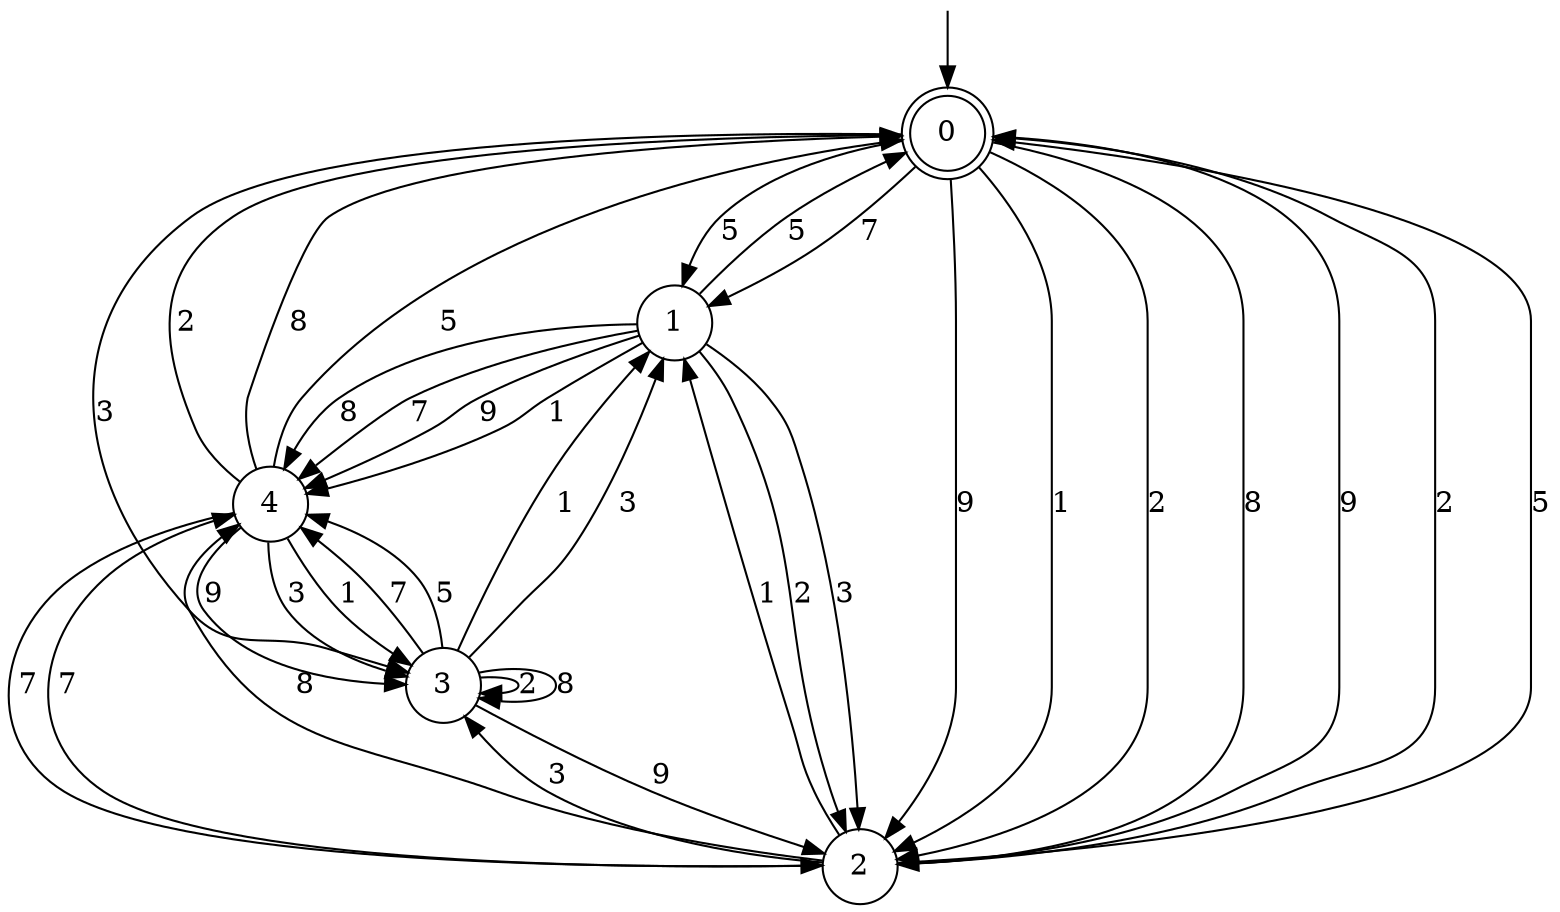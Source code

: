 digraph g {

	s0 [shape="doublecircle" label="0"];
	s1 [shape="circle" label="1"];
	s2 [shape="circle" label="2"];
	s3 [shape="circle" label="3"];
	s4 [shape="circle" label="4"];
	s0 -> s1 [label="7"];
	s0 -> s2 [label="9"];
	s0 -> s2 [label="1"];
	s0 -> s2 [label="2"];
	s0 -> s2 [label="8"];
	s0 -> s1 [label="5"];
	s0 -> s3 [label="3"];
	s1 -> s4 [label="7"];
	s1 -> s4 [label="9"];
	s1 -> s4 [label="1"];
	s1 -> s2 [label="2"];
	s1 -> s4 [label="8"];
	s1 -> s0 [label="5"];
	s1 -> s2 [label="3"];
	s2 -> s4 [label="7"];
	s2 -> s0 [label="9"];
	s2 -> s1 [label="1"];
	s2 -> s0 [label="2"];
	s2 -> s4 [label="8"];
	s2 -> s0 [label="5"];
	s2 -> s3 [label="3"];
	s3 -> s4 [label="7"];
	s3 -> s2 [label="9"];
	s3 -> s1 [label="1"];
	s3 -> s3 [label="2"];
	s3 -> s3 [label="8"];
	s3 -> s4 [label="5"];
	s3 -> s1 [label="3"];
	s4 -> s2 [label="7"];
	s4 -> s3 [label="9"];
	s4 -> s3 [label="1"];
	s4 -> s0 [label="2"];
	s4 -> s0 [label="8"];
	s4 -> s0 [label="5"];
	s4 -> s3 [label="3"];

__start0 [label="" shape="none" width="0" height="0"];
__start0 -> s0;

}
